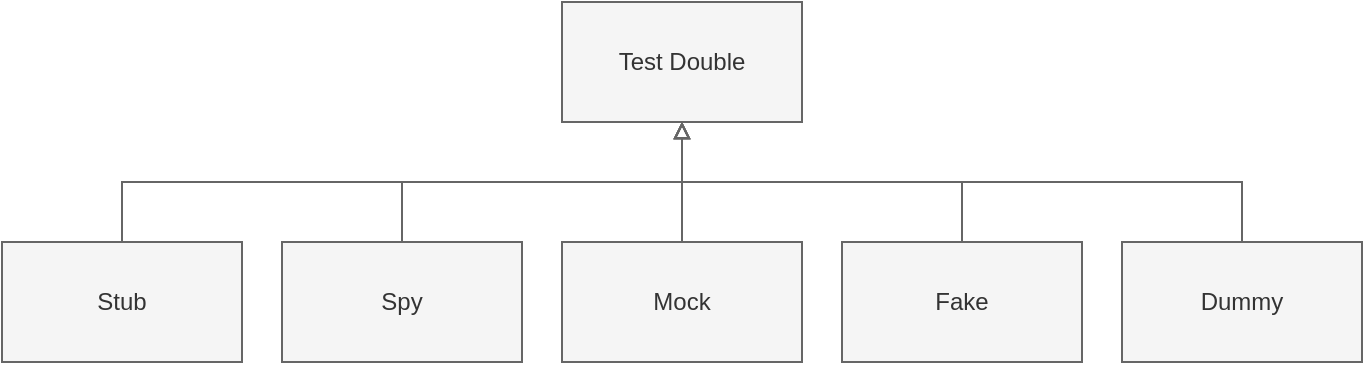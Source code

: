 <mxfile version="22.1.2" type="device">
  <diagram name="Page-1" id="pz1xcNxsk4nLI6zJvev4">
    <mxGraphModel dx="1434" dy="956" grid="1" gridSize="10" guides="1" tooltips="1" connect="1" arrows="1" fold="1" page="1" pageScale="1" pageWidth="850" pageHeight="1100" math="0" shadow="0">
      <root>
        <mxCell id="0" />
        <mxCell id="1" parent="0" />
        <mxCell id="8q7Hbazpvq3iPKnVhF_9-1" value="Test Double" style="rounded=0;whiteSpace=wrap;html=1;fillColor=#f5f5f5;fontColor=#333333;strokeColor=#666666;" vertex="1" parent="1">
          <mxGeometry x="360" y="40" width="120" height="60" as="geometry" />
        </mxCell>
        <mxCell id="8q7Hbazpvq3iPKnVhF_9-9" style="edgeStyle=orthogonalEdgeStyle;rounded=0;orthogonalLoop=1;jettySize=auto;html=1;entryX=0.5;entryY=1;entryDx=0;entryDy=0;fillColor=#f5f5f5;strokeColor=#666666;endArrow=block;endFill=0;" edge="1" parent="1" source="8q7Hbazpvq3iPKnVhF_9-2" target="8q7Hbazpvq3iPKnVhF_9-1">
          <mxGeometry relative="1" as="geometry">
            <Array as="points">
              <mxPoint x="140" y="130" />
              <mxPoint x="420" y="130" />
            </Array>
          </mxGeometry>
        </mxCell>
        <mxCell id="8q7Hbazpvq3iPKnVhF_9-2" value="Stub" style="rounded=0;whiteSpace=wrap;html=1;fillColor=#f5f5f5;fontColor=#333333;strokeColor=#666666;" vertex="1" parent="1">
          <mxGeometry x="80" y="160" width="120" height="60" as="geometry" />
        </mxCell>
        <mxCell id="8q7Hbazpvq3iPKnVhF_9-8" style="edgeStyle=orthogonalEdgeStyle;rounded=0;orthogonalLoop=1;jettySize=auto;html=1;exitX=0.5;exitY=0;exitDx=0;exitDy=0;fillColor=#f5f5f5;strokeColor=#666666;endArrow=block;endFill=0;" edge="1" parent="1" source="8q7Hbazpvq3iPKnVhF_9-3" target="8q7Hbazpvq3iPKnVhF_9-1">
          <mxGeometry relative="1" as="geometry" />
        </mxCell>
        <mxCell id="8q7Hbazpvq3iPKnVhF_9-3" value="Spy" style="rounded=0;whiteSpace=wrap;html=1;fillColor=#f5f5f5;fontColor=#333333;strokeColor=#666666;" vertex="1" parent="1">
          <mxGeometry x="220" y="160" width="120" height="60" as="geometry" />
        </mxCell>
        <mxCell id="8q7Hbazpvq3iPKnVhF_9-7" style="edgeStyle=orthogonalEdgeStyle;rounded=0;orthogonalLoop=1;jettySize=auto;html=1;exitX=0.5;exitY=0;exitDx=0;exitDy=0;entryX=0.5;entryY=1;entryDx=0;entryDy=0;fillColor=#f5f5f5;strokeColor=#666666;endArrow=block;endFill=0;" edge="1" parent="1" source="8q7Hbazpvq3iPKnVhF_9-4" target="8q7Hbazpvq3iPKnVhF_9-1">
          <mxGeometry relative="1" as="geometry" />
        </mxCell>
        <mxCell id="8q7Hbazpvq3iPKnVhF_9-4" value="Mock" style="rounded=0;whiteSpace=wrap;html=1;fillColor=#f5f5f5;fontColor=#333333;strokeColor=#666666;" vertex="1" parent="1">
          <mxGeometry x="360" y="160" width="120" height="60" as="geometry" />
        </mxCell>
        <mxCell id="8q7Hbazpvq3iPKnVhF_9-10" style="edgeStyle=orthogonalEdgeStyle;rounded=0;orthogonalLoop=1;jettySize=auto;html=1;entryX=0.5;entryY=1;entryDx=0;entryDy=0;fillColor=#f5f5f5;strokeColor=#666666;endArrow=block;endFill=0;" edge="1" parent="1" source="8q7Hbazpvq3iPKnVhF_9-5" target="8q7Hbazpvq3iPKnVhF_9-1">
          <mxGeometry relative="1" as="geometry">
            <Array as="points">
              <mxPoint x="560" y="130" />
              <mxPoint x="420" y="130" />
            </Array>
          </mxGeometry>
        </mxCell>
        <mxCell id="8q7Hbazpvq3iPKnVhF_9-5" value="Fake" style="rounded=0;whiteSpace=wrap;html=1;fillColor=#f5f5f5;fontColor=#333333;strokeColor=#666666;" vertex="1" parent="1">
          <mxGeometry x="500" y="160" width="120" height="60" as="geometry" />
        </mxCell>
        <mxCell id="8q7Hbazpvq3iPKnVhF_9-11" style="edgeStyle=orthogonalEdgeStyle;rounded=0;orthogonalLoop=1;jettySize=auto;html=1;entryX=0.5;entryY=1;entryDx=0;entryDy=0;fillColor=#f5f5f5;strokeColor=#666666;endArrow=block;endFill=0;" edge="1" parent="1" source="8q7Hbazpvq3iPKnVhF_9-6" target="8q7Hbazpvq3iPKnVhF_9-1">
          <mxGeometry relative="1" as="geometry">
            <Array as="points">
              <mxPoint x="700" y="130" />
              <mxPoint x="420" y="130" />
            </Array>
          </mxGeometry>
        </mxCell>
        <mxCell id="8q7Hbazpvq3iPKnVhF_9-6" value="Dummy" style="rounded=0;whiteSpace=wrap;html=1;fillColor=#f5f5f5;fontColor=#333333;strokeColor=#666666;" vertex="1" parent="1">
          <mxGeometry x="640" y="160" width="120" height="60" as="geometry" />
        </mxCell>
      </root>
    </mxGraphModel>
  </diagram>
</mxfile>
